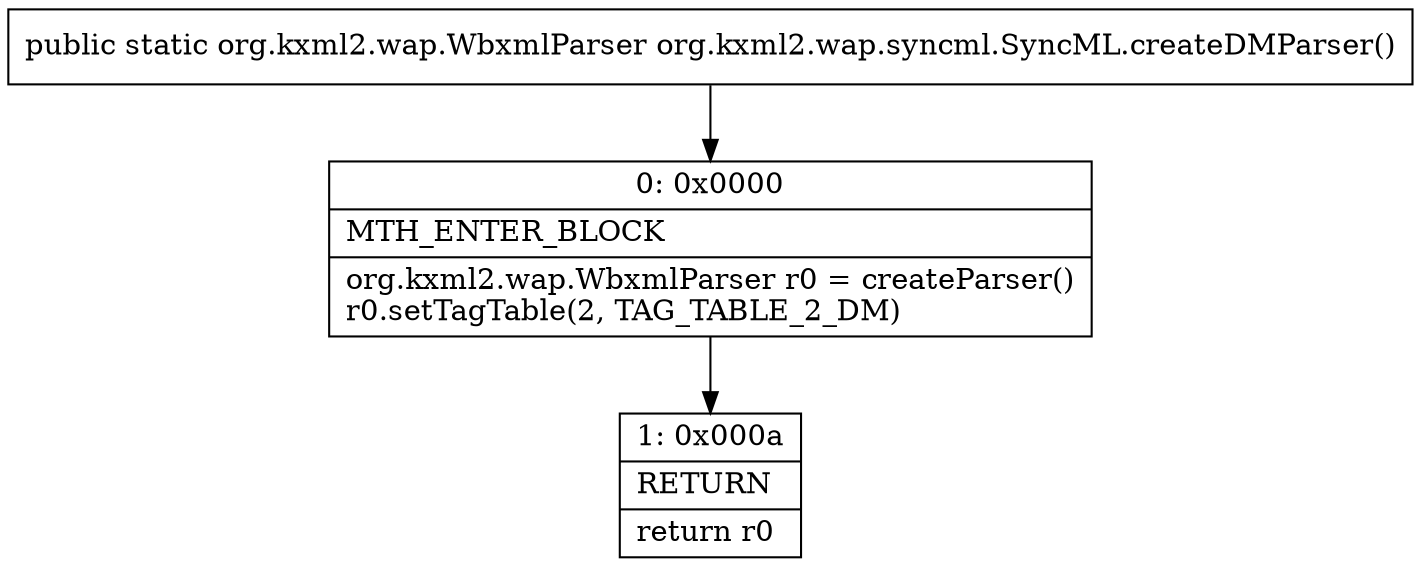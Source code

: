 digraph "CFG fororg.kxml2.wap.syncml.SyncML.createDMParser()Lorg\/kxml2\/wap\/WbxmlParser;" {
Node_0 [shape=record,label="{0\:\ 0x0000|MTH_ENTER_BLOCK\l|org.kxml2.wap.WbxmlParser r0 = createParser()\lr0.setTagTable(2, TAG_TABLE_2_DM)\l}"];
Node_1 [shape=record,label="{1\:\ 0x000a|RETURN\l|return r0\l}"];
MethodNode[shape=record,label="{public static org.kxml2.wap.WbxmlParser org.kxml2.wap.syncml.SyncML.createDMParser() }"];
MethodNode -> Node_0;
Node_0 -> Node_1;
}

